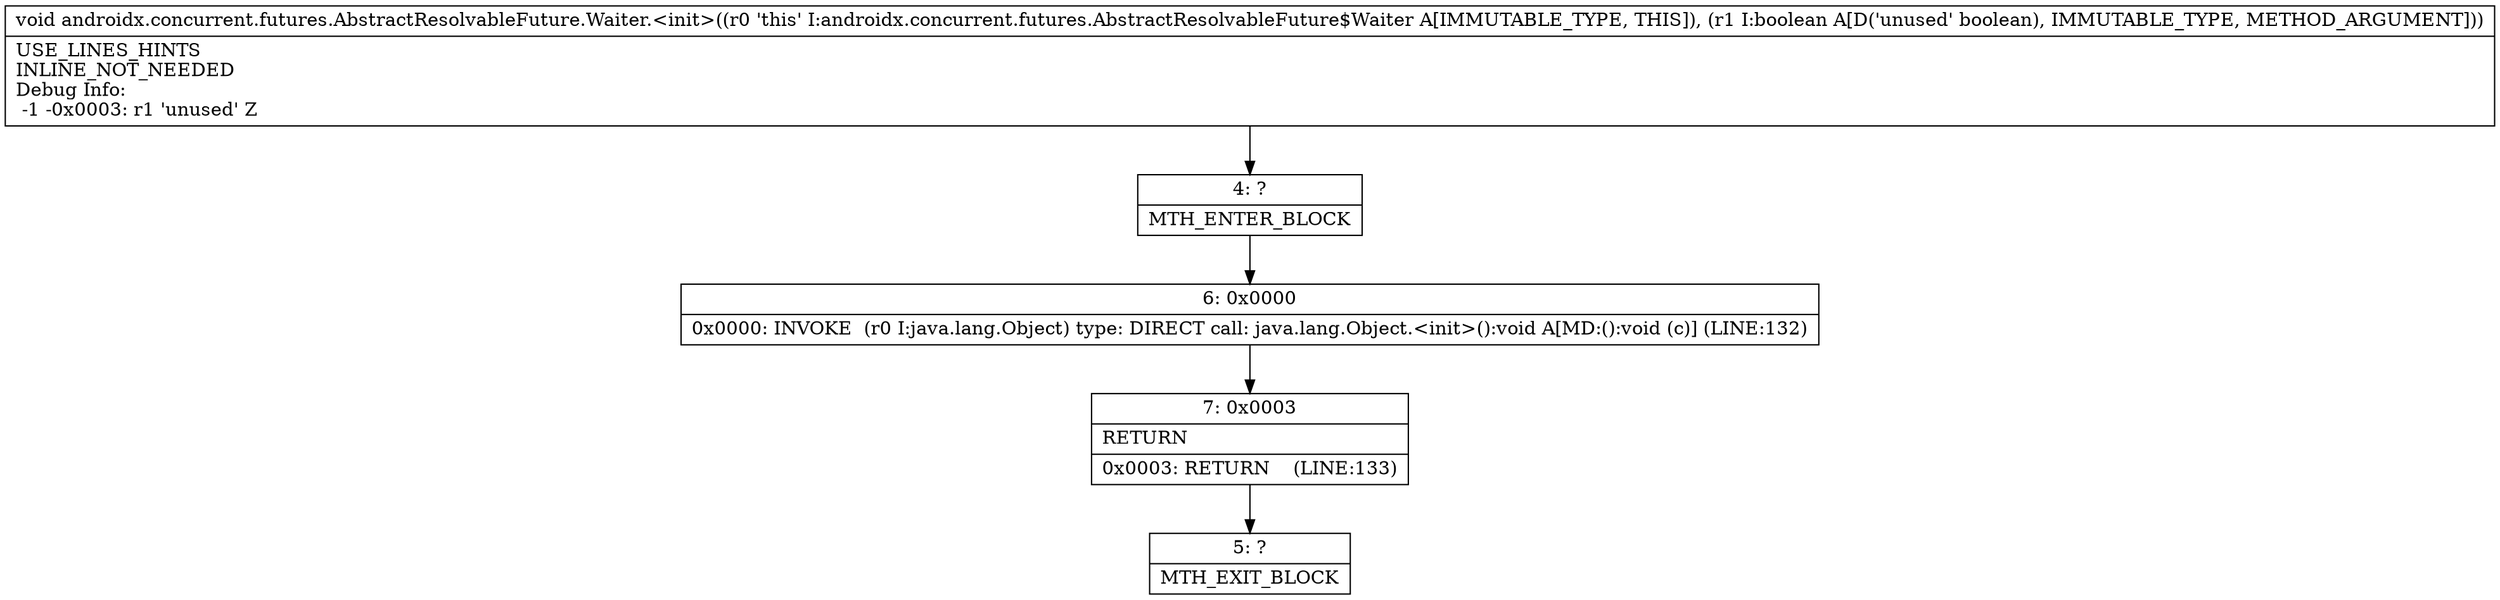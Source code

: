 digraph "CFG forandroidx.concurrent.futures.AbstractResolvableFuture.Waiter.\<init\>(Z)V" {
Node_4 [shape=record,label="{4\:\ ?|MTH_ENTER_BLOCK\l}"];
Node_6 [shape=record,label="{6\:\ 0x0000|0x0000: INVOKE  (r0 I:java.lang.Object) type: DIRECT call: java.lang.Object.\<init\>():void A[MD:():void (c)] (LINE:132)\l}"];
Node_7 [shape=record,label="{7\:\ 0x0003|RETURN\l|0x0003: RETURN    (LINE:133)\l}"];
Node_5 [shape=record,label="{5\:\ ?|MTH_EXIT_BLOCK\l}"];
MethodNode[shape=record,label="{void androidx.concurrent.futures.AbstractResolvableFuture.Waiter.\<init\>((r0 'this' I:androidx.concurrent.futures.AbstractResolvableFuture$Waiter A[IMMUTABLE_TYPE, THIS]), (r1 I:boolean A[D('unused' boolean), IMMUTABLE_TYPE, METHOD_ARGUMENT]))  | USE_LINES_HINTS\lINLINE_NOT_NEEDED\lDebug Info:\l  \-1 \-0x0003: r1 'unused' Z\l}"];
MethodNode -> Node_4;Node_4 -> Node_6;
Node_6 -> Node_7;
Node_7 -> Node_5;
}

